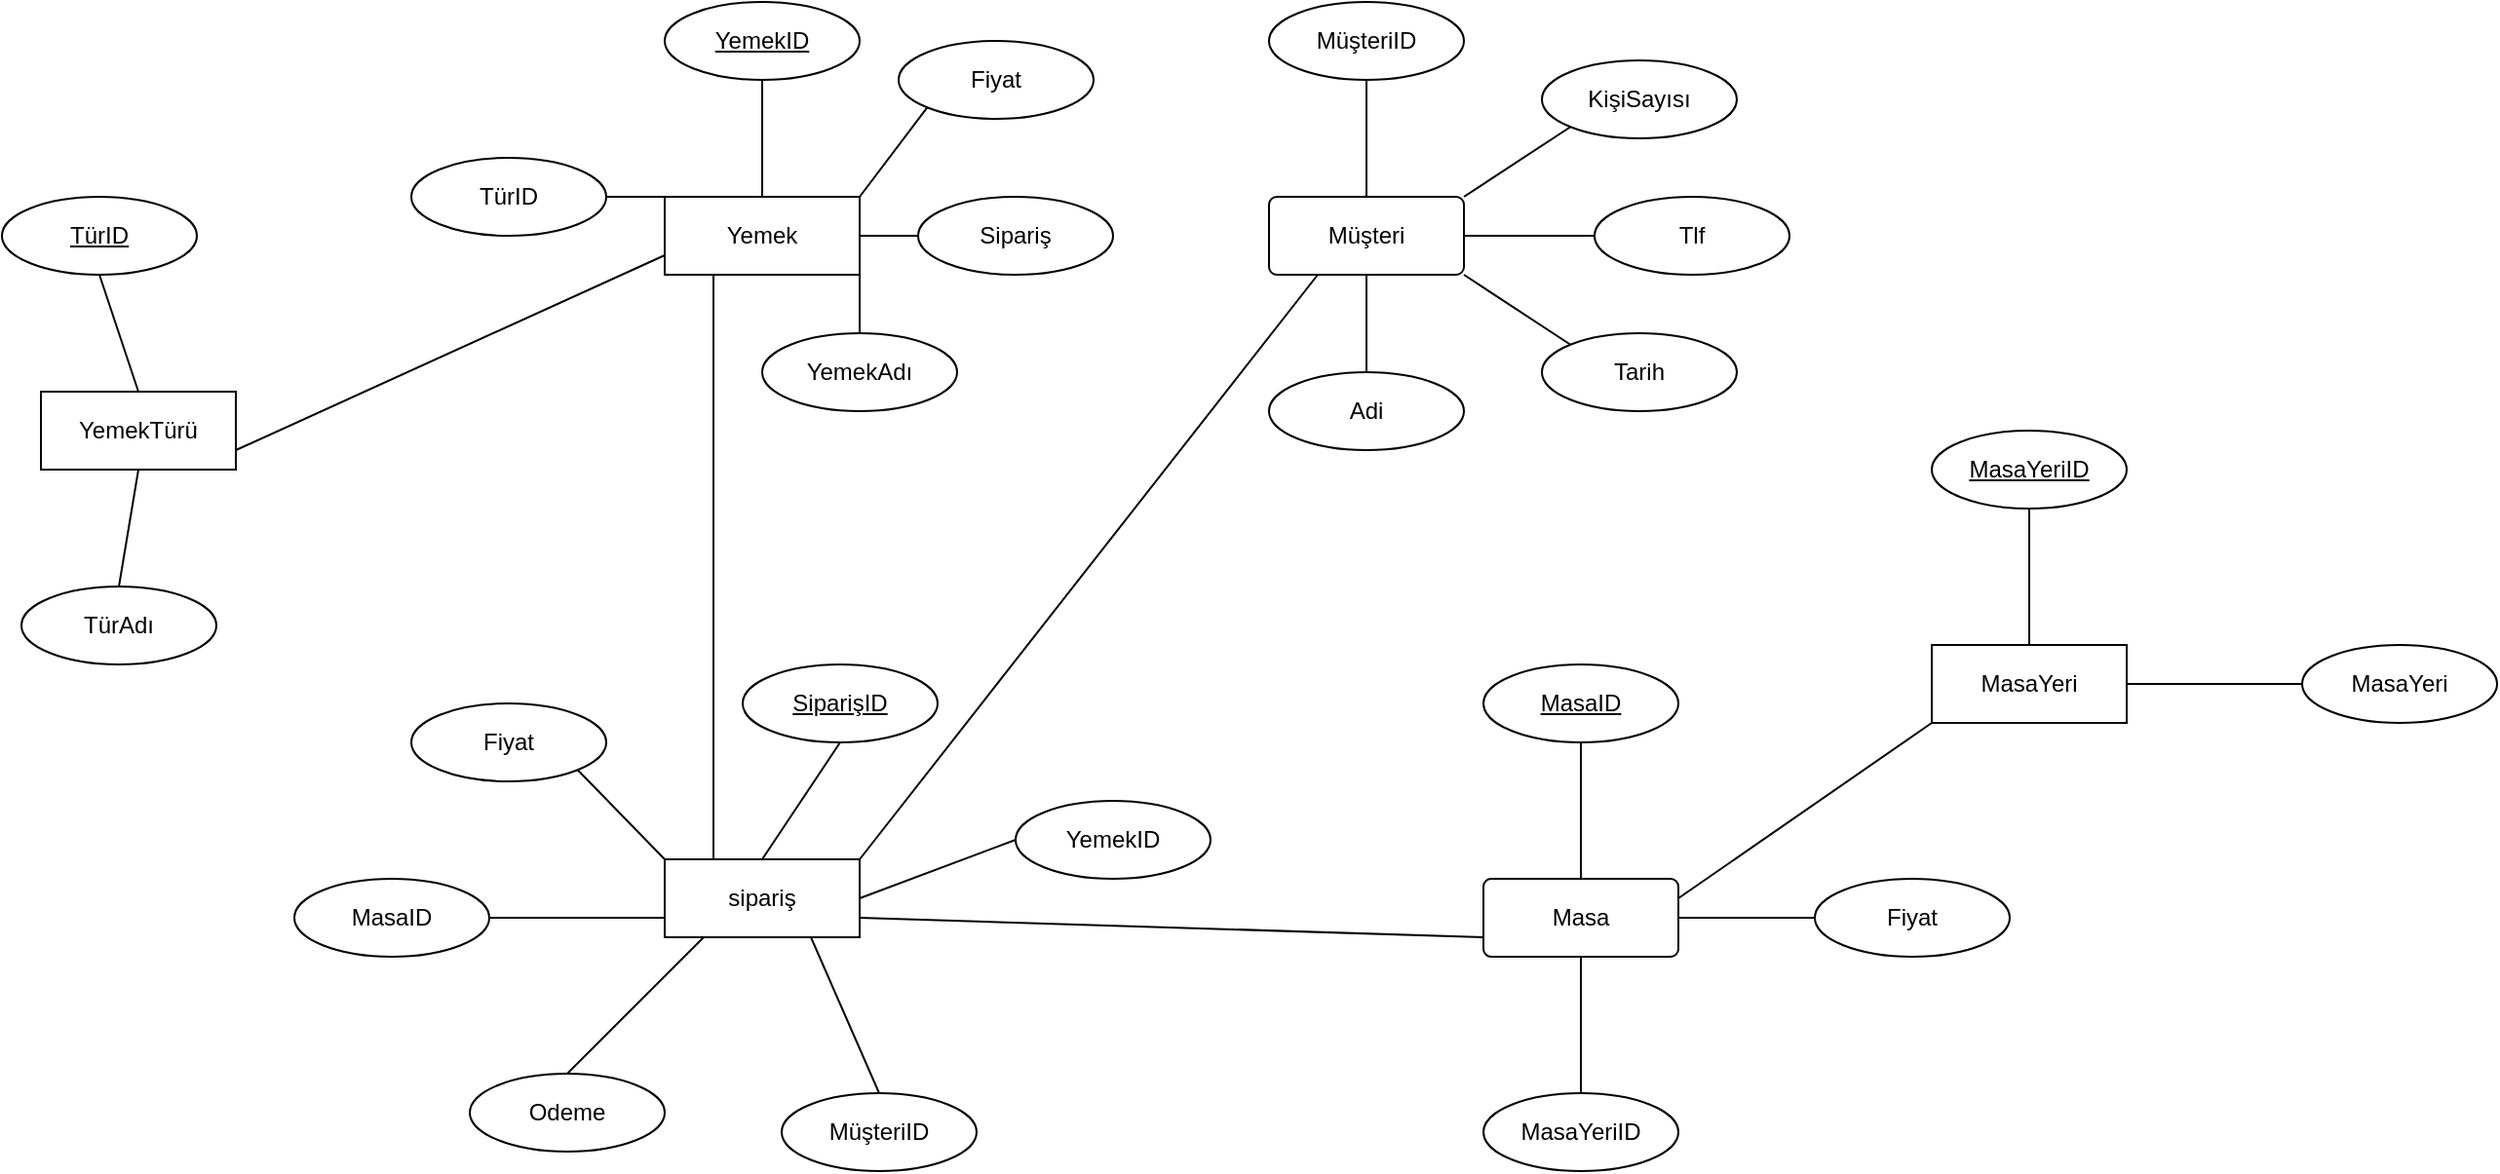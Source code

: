 <mxfile version="24.6.0" type="github">
  <diagram name="Sayfa -1" id="C7PclCUnVI89lyp_yTlf">
    <mxGraphModel dx="2333" dy="1193" grid="1" gridSize="10" guides="1" tooltips="1" connect="1" arrows="1" fold="1" page="1" pageScale="1" pageWidth="827" pageHeight="1169" math="0" shadow="0">
      <root>
        <mxCell id="0" />
        <mxCell id="1" parent="0" />
        <mxCell id="a9PusUs5zdlEalytJoc7-1" value="Yemek" style="whiteSpace=wrap;html=1;align=center;" vertex="1" parent="1">
          <mxGeometry x="350" y="260" width="100" height="40" as="geometry" />
        </mxCell>
        <mxCell id="a9PusUs5zdlEalytJoc7-2" value="YemekTürü" style="whiteSpace=wrap;html=1;align=center;" vertex="1" parent="1">
          <mxGeometry x="30" y="360" width="100" height="40" as="geometry" />
        </mxCell>
        <mxCell id="a9PusUs5zdlEalytJoc7-3" value="TürAdı" style="ellipse;whiteSpace=wrap;html=1;align=center;" vertex="1" parent="1">
          <mxGeometry x="20" y="460" width="100" height="40" as="geometry" />
        </mxCell>
        <mxCell id="a9PusUs5zdlEalytJoc7-4" value="TürID" style="ellipse;whiteSpace=wrap;html=1;align=center;fontStyle=4;" vertex="1" parent="1">
          <mxGeometry x="10" y="260" width="100" height="40" as="geometry" />
        </mxCell>
        <mxCell id="a9PusUs5zdlEalytJoc7-5" value="YemekAdı" style="ellipse;whiteSpace=wrap;html=1;align=center;" vertex="1" parent="1">
          <mxGeometry x="400" y="330" width="100" height="40" as="geometry" />
        </mxCell>
        <mxCell id="a9PusUs5zdlEalytJoc7-6" value="YemekID" style="ellipse;whiteSpace=wrap;html=1;align=center;fontStyle=4;" vertex="1" parent="1">
          <mxGeometry x="350" y="160" width="100" height="40" as="geometry" />
        </mxCell>
        <mxCell id="a9PusUs5zdlEalytJoc7-7" value="TürID" style="ellipse;whiteSpace=wrap;html=1;align=center;" vertex="1" parent="1">
          <mxGeometry x="220" y="240" width="100" height="40" as="geometry" />
        </mxCell>
        <mxCell id="a9PusUs5zdlEalytJoc7-8" value="Müşteri" style="rounded=1;arcSize=10;whiteSpace=wrap;html=1;align=center;" vertex="1" parent="1">
          <mxGeometry x="660" y="260" width="100" height="40" as="geometry" />
        </mxCell>
        <mxCell id="a9PusUs5zdlEalytJoc7-9" value="MüşteriID" style="ellipse;whiteSpace=wrap;html=1;align=center;" vertex="1" parent="1">
          <mxGeometry x="660" y="160" width="100" height="40" as="geometry" />
        </mxCell>
        <mxCell id="a9PusUs5zdlEalytJoc7-10" value="Adi" style="ellipse;whiteSpace=wrap;html=1;align=center;" vertex="1" parent="1">
          <mxGeometry x="660" y="350" width="100" height="40" as="geometry" />
        </mxCell>
        <mxCell id="a9PusUs5zdlEalytJoc7-11" value="Tlf&lt;span style=&quot;color: rgba(0, 0, 0, 0); font-family: monospace; font-size: 0px; text-align: start; text-wrap: nowrap;&quot;&gt;%3CmxGraphModel%3E%3Croot%3E%3CmxCell%20id%3D%220%22%2F%3E%3CmxCell%20id%3D%221%22%20parent%3D%220%22%2F%3E%3CmxCell%20id%3D%222%22%20value%3D%22Adi%22%20style%3D%22ellipse%3BwhiteSpace%3Dwrap%3Bhtml%3D1%3Balign%3Dcenter%3B%22%20vertex%3D%221%22%20parent%3D%221%22%3E%3CmxGeometry%20x%3D%22660%22%20y%3D%22360%22%20width%3D%22100%22%20height%3D%2240%22%20as%3D%22geometry%22%2F%3E%3C%2FmxCell%3E%3C%2Froot%3E%3C%2FmxGraphModel%3E&lt;/span&gt;" style="ellipse;whiteSpace=wrap;html=1;align=center;" vertex="1" parent="1">
          <mxGeometry x="827" y="260" width="100" height="40" as="geometry" />
        </mxCell>
        <mxCell id="a9PusUs5zdlEalytJoc7-12" value="Sipariş&lt;span style=&quot;color: rgba(0, 0, 0, 0); font-family: monospace; font-size: 0px; text-align: start; text-wrap: nowrap;&quot;&gt;%3CmxGraphModel%3E%3Croot%3E%3CmxCell%20id%3D%220%22%2F%3E%3CmxCell%20id%3D%221%22%20parent%3D%220%22%2F%3E%3CmxCell%20id%3D%222%22%20value%3D%22Adi%22%20style%3D%22ellipse%3BwhiteSpace%3Dwrap%3Bhtml%3D1%3Balign%3Dcenter%3B%22%20vertex%3D%221%22%20parent%3D%221%22%3E%3CmxGeometry%20x%3D%22660%22%20y%3D%22360%22%20width%3D%22100%22%20height%3D%2240%22%20as%3D%22geometry%22%2F%3E%3C%2FmxCell%3E%3C%2Froot%3E%3C%2FmxGraphModel%3E&lt;/span&gt;&lt;span style=&quot;color: rgba(0, 0, 0, 0); font-family: monospace; font-size: 0px; text-align: start; text-wrap: nowrap;&quot;&gt;%3CmxGraphModel%3E%3Croot%3E%3CmxCell%20id%3D%220%22%2F%3E%3CmxCell%20id%3D%221%22%20parent%3D%220%22%2F%3E%3CmxCell%20id%3D%222%22%20value%3D%22Adi%22%20style%3D%22ellipse%3BwhiteSpace%3Dwrap%3Bhtml%3D1%3Balign%3Dcenter%3B%22%20vertex%3D%221%22%20parent%3D%221%22%3E%3CmxGeometry%20x%3D%22660%22%20y%3D%22360%22%20width%3D%22100%22%20height%3D%2240%22%20as%3D%22geometry%22%2F%3E%3C%2FmxCell%3E%3C%2Froot%3E%3C%2FmxGraphModel%3E&lt;/span&gt;" style="ellipse;whiteSpace=wrap;html=1;align=center;" vertex="1" parent="1">
          <mxGeometry x="480" y="260" width="100" height="40" as="geometry" />
        </mxCell>
        <mxCell id="a9PusUs5zdlEalytJoc7-13" value="KişiSayısı" style="ellipse;whiteSpace=wrap;html=1;align=center;" vertex="1" parent="1">
          <mxGeometry x="800" y="190" width="100" height="40" as="geometry" />
        </mxCell>
        <mxCell id="a9PusUs5zdlEalytJoc7-14" value="Tarih" style="ellipse;whiteSpace=wrap;html=1;align=center;" vertex="1" parent="1">
          <mxGeometry x="800" y="330" width="100" height="40" as="geometry" />
        </mxCell>
        <mxCell id="a9PusUs5zdlEalytJoc7-15" value="sipariş" style="whiteSpace=wrap;html=1;align=center;" vertex="1" parent="1">
          <mxGeometry x="350" y="600" width="100" height="40" as="geometry" />
        </mxCell>
        <mxCell id="a9PusUs5zdlEalytJoc7-16" value="SiparişID" style="ellipse;whiteSpace=wrap;html=1;align=center;fontStyle=4;" vertex="1" parent="1">
          <mxGeometry x="390" y="500" width="100" height="40" as="geometry" />
        </mxCell>
        <mxCell id="a9PusUs5zdlEalytJoc7-18" value="Odeme" style="ellipse;whiteSpace=wrap;html=1;align=center;" vertex="1" parent="1">
          <mxGeometry x="250" y="710" width="100" height="40" as="geometry" />
        </mxCell>
        <mxCell id="a9PusUs5zdlEalytJoc7-19" value="MüşteriID" style="ellipse;whiteSpace=wrap;html=1;align=center;" vertex="1" parent="1">
          <mxGeometry x="410" y="720" width="100" height="40" as="geometry" />
        </mxCell>
        <mxCell id="a9PusUs5zdlEalytJoc7-20" value="YemekID" style="ellipse;whiteSpace=wrap;html=1;align=center;" vertex="1" parent="1">
          <mxGeometry x="530" y="570" width="100" height="40" as="geometry" />
        </mxCell>
        <mxCell id="a9PusUs5zdlEalytJoc7-22" value="Masa" style="rounded=1;arcSize=10;whiteSpace=wrap;html=1;align=center;" vertex="1" parent="1">
          <mxGeometry x="770" y="610" width="100" height="40" as="geometry" />
        </mxCell>
        <mxCell id="a9PusUs5zdlEalytJoc7-23" value="MasaID" style="ellipse;whiteSpace=wrap;html=1;align=center;fontStyle=4;" vertex="1" parent="1">
          <mxGeometry x="770" y="500" width="100" height="40" as="geometry" />
        </mxCell>
        <mxCell id="a9PusUs5zdlEalytJoc7-24" value="MasaYeriID" style="ellipse;whiteSpace=wrap;html=1;align=center;" vertex="1" parent="1">
          <mxGeometry x="770" y="720" width="100" height="40" as="geometry" />
        </mxCell>
        <mxCell id="a9PusUs5zdlEalytJoc7-26" value="Fiyat" style="ellipse;whiteSpace=wrap;html=1;align=center;" vertex="1" parent="1">
          <mxGeometry x="940" y="610" width="100" height="40" as="geometry" />
        </mxCell>
        <mxCell id="a9PusUs5zdlEalytJoc7-27" value="Fiyat" style="ellipse;whiteSpace=wrap;html=1;align=center;" vertex="1" parent="1">
          <mxGeometry x="470" y="180" width="100" height="40" as="geometry" />
        </mxCell>
        <mxCell id="a9PusUs5zdlEalytJoc7-28" value="Fiyat" style="ellipse;whiteSpace=wrap;html=1;align=center;" vertex="1" parent="1">
          <mxGeometry x="220" y="520" width="100" height="40" as="geometry" />
        </mxCell>
        <mxCell id="a9PusUs5zdlEalytJoc7-29" value="MasaYeri" style="whiteSpace=wrap;html=1;align=center;" vertex="1" parent="1">
          <mxGeometry x="1000" y="490" width="100" height="40" as="geometry" />
        </mxCell>
        <mxCell id="a9PusUs5zdlEalytJoc7-30" value="MasaYeriID" style="ellipse;whiteSpace=wrap;html=1;align=center;fontStyle=4;" vertex="1" parent="1">
          <mxGeometry x="1000" y="380" width="100" height="40" as="geometry" />
        </mxCell>
        <mxCell id="a9PusUs5zdlEalytJoc7-31" value="MasaYeri" style="ellipse;whiteSpace=wrap;html=1;align=center;" vertex="1" parent="1">
          <mxGeometry x="1190" y="490" width="100" height="40" as="geometry" />
        </mxCell>
        <mxCell id="a9PusUs5zdlEalytJoc7-32" value="" style="endArrow=none;html=1;rounded=0;entryX=0;entryY=0.5;entryDx=0;entryDy=0;exitX=1;exitY=0.5;exitDx=0;exitDy=0;" edge="1" parent="1" source="a9PusUs5zdlEalytJoc7-29" target="a9PusUs5zdlEalytJoc7-31">
          <mxGeometry relative="1" as="geometry">
            <mxPoint x="710" y="600" as="sourcePoint" />
            <mxPoint x="870" y="600" as="targetPoint" />
          </mxGeometry>
        </mxCell>
        <mxCell id="a9PusUs5zdlEalytJoc7-33" value="" style="endArrow=none;html=1;rounded=0;exitX=0.5;exitY=0;exitDx=0;exitDy=0;entryX=0.2;entryY=1;entryDx=0;entryDy=0;entryPerimeter=0;" edge="1" parent="1" source="a9PusUs5zdlEalytJoc7-18" target="a9PusUs5zdlEalytJoc7-15">
          <mxGeometry relative="1" as="geometry">
            <mxPoint x="790" y="570" as="sourcePoint" />
            <mxPoint x="370" y="650" as="targetPoint" />
          </mxGeometry>
        </mxCell>
        <mxCell id="a9PusUs5zdlEalytJoc7-34" value="" style="endArrow=none;html=1;rounded=0;exitX=0.5;exitY=1;exitDx=0;exitDy=0;entryX=0.5;entryY=0;entryDx=0;entryDy=0;" edge="1" parent="1" source="a9PusUs5zdlEalytJoc7-16" target="a9PusUs5zdlEalytJoc7-15">
          <mxGeometry relative="1" as="geometry">
            <mxPoint x="420" y="570" as="sourcePoint" />
            <mxPoint x="580" y="570" as="targetPoint" />
          </mxGeometry>
        </mxCell>
        <mxCell id="a9PusUs5zdlEalytJoc7-35" value="" style="endArrow=none;html=1;rounded=0;exitX=0.75;exitY=1;exitDx=0;exitDy=0;entryX=0.5;entryY=0;entryDx=0;entryDy=0;" edge="1" parent="1" source="a9PusUs5zdlEalytJoc7-15" target="a9PusUs5zdlEalytJoc7-19">
          <mxGeometry relative="1" as="geometry">
            <mxPoint x="790" y="570" as="sourcePoint" />
            <mxPoint x="950" y="570" as="targetPoint" />
          </mxGeometry>
        </mxCell>
        <mxCell id="a9PusUs5zdlEalytJoc7-36" value="" style="endArrow=none;html=1;rounded=0;exitX=1;exitY=0.5;exitDx=0;exitDy=0;entryX=0;entryY=0.5;entryDx=0;entryDy=0;" edge="1" parent="1" source="a9PusUs5zdlEalytJoc7-15" target="a9PusUs5zdlEalytJoc7-20">
          <mxGeometry relative="1" as="geometry">
            <mxPoint x="790" y="570" as="sourcePoint" />
            <mxPoint x="950" y="570" as="targetPoint" />
          </mxGeometry>
        </mxCell>
        <mxCell id="a9PusUs5zdlEalytJoc7-37" value="" style="endArrow=none;html=1;rounded=0;exitX=0.5;exitY=0;exitDx=0;exitDy=0;entryX=0.5;entryY=1;entryDx=0;entryDy=0;" edge="1" parent="1" source="a9PusUs5zdlEalytJoc7-24" target="a9PusUs5zdlEalytJoc7-22">
          <mxGeometry relative="1" as="geometry">
            <mxPoint x="790" y="570" as="sourcePoint" />
            <mxPoint x="950" y="570" as="targetPoint" />
          </mxGeometry>
        </mxCell>
        <mxCell id="a9PusUs5zdlEalytJoc7-38" value="" style="endArrow=none;html=1;rounded=0;entryX=0.5;entryY=0;entryDx=0;entryDy=0;" edge="1" parent="1" source="a9PusUs5zdlEalytJoc7-23" target="a9PusUs5zdlEalytJoc7-22">
          <mxGeometry relative="1" as="geometry">
            <mxPoint x="790" y="570" as="sourcePoint" />
            <mxPoint x="950" y="570" as="targetPoint" />
          </mxGeometry>
        </mxCell>
        <mxCell id="a9PusUs5zdlEalytJoc7-39" value="" style="endArrow=none;html=1;rounded=0;entryX=0;entryY=0.5;entryDx=0;entryDy=0;exitX=1;exitY=0.5;exitDx=0;exitDy=0;" edge="1" parent="1" source="a9PusUs5zdlEalytJoc7-22" target="a9PusUs5zdlEalytJoc7-26">
          <mxGeometry relative="1" as="geometry">
            <mxPoint x="790" y="570" as="sourcePoint" />
            <mxPoint x="950" y="570" as="targetPoint" />
          </mxGeometry>
        </mxCell>
        <mxCell id="a9PusUs5zdlEalytJoc7-40" value="" style="endArrow=none;html=1;rounded=0;entryX=0;entryY=1;entryDx=0;entryDy=0;exitX=1;exitY=0.25;exitDx=0;exitDy=0;" edge="1" parent="1" source="a9PusUs5zdlEalytJoc7-22" target="a9PusUs5zdlEalytJoc7-29">
          <mxGeometry relative="1" as="geometry">
            <mxPoint x="790" y="570" as="sourcePoint" />
            <mxPoint x="950" y="570" as="targetPoint" />
          </mxGeometry>
        </mxCell>
        <mxCell id="a9PusUs5zdlEalytJoc7-41" value="" style="endArrow=none;html=1;rounded=0;entryX=0.5;entryY=1;entryDx=0;entryDy=0;exitX=0.5;exitY=0;exitDx=0;exitDy=0;" edge="1" parent="1" source="a9PusUs5zdlEalytJoc7-29" target="a9PusUs5zdlEalytJoc7-30">
          <mxGeometry relative="1" as="geometry">
            <mxPoint x="710" y="600" as="sourcePoint" />
            <mxPoint x="870" y="600" as="targetPoint" />
          </mxGeometry>
        </mxCell>
        <mxCell id="a9PusUs5zdlEalytJoc7-42" value="" style="endArrow=none;html=1;rounded=0;exitX=0;exitY=1;exitDx=0;exitDy=0;entryX=1;entryY=0;entryDx=0;entryDy=0;" edge="1" parent="1" source="a9PusUs5zdlEalytJoc7-27" target="a9PusUs5zdlEalytJoc7-1">
          <mxGeometry relative="1" as="geometry">
            <mxPoint x="390" y="500" as="sourcePoint" />
            <mxPoint x="550" y="500" as="targetPoint" />
          </mxGeometry>
        </mxCell>
        <mxCell id="a9PusUs5zdlEalytJoc7-43" value="" style="endArrow=none;html=1;rounded=0;exitX=0.5;exitY=1;exitDx=0;exitDy=0;entryX=0.5;entryY=0;entryDx=0;entryDy=0;" edge="1" parent="1" source="a9PusUs5zdlEalytJoc7-6" target="a9PusUs5zdlEalytJoc7-1">
          <mxGeometry relative="1" as="geometry">
            <mxPoint x="390" y="500" as="sourcePoint" />
            <mxPoint x="550" y="500" as="targetPoint" />
          </mxGeometry>
        </mxCell>
        <mxCell id="a9PusUs5zdlEalytJoc7-44" value="" style="endArrow=none;html=1;rounded=0;entryX=0;entryY=0.5;entryDx=0;entryDy=0;exitX=1;exitY=0.5;exitDx=0;exitDy=0;" edge="1" parent="1" source="a9PusUs5zdlEalytJoc7-1" target="a9PusUs5zdlEalytJoc7-12">
          <mxGeometry relative="1" as="geometry">
            <mxPoint x="390" y="500" as="sourcePoint" />
            <mxPoint x="550" y="500" as="targetPoint" />
          </mxGeometry>
        </mxCell>
        <mxCell id="a9PusUs5zdlEalytJoc7-45" value="" style="endArrow=none;html=1;rounded=0;exitX=1;exitY=0.5;exitDx=0;exitDy=0;entryX=0;entryY=0;entryDx=0;entryDy=0;" edge="1" parent="1" source="a9PusUs5zdlEalytJoc7-7" target="a9PusUs5zdlEalytJoc7-1">
          <mxGeometry relative="1" as="geometry">
            <mxPoint x="390" y="500" as="sourcePoint" />
            <mxPoint x="550" y="500" as="targetPoint" />
          </mxGeometry>
        </mxCell>
        <mxCell id="a9PusUs5zdlEalytJoc7-46" value="" style="endArrow=none;html=1;rounded=0;exitX=0.5;exitY=0;exitDx=0;exitDy=0;entryX=0.5;entryY=1;entryDx=0;entryDy=0;" edge="1" parent="1" source="a9PusUs5zdlEalytJoc7-2" target="a9PusUs5zdlEalytJoc7-4">
          <mxGeometry relative="1" as="geometry">
            <mxPoint x="340" y="600" as="sourcePoint" />
            <mxPoint x="500" y="600" as="targetPoint" />
          </mxGeometry>
        </mxCell>
        <mxCell id="a9PusUs5zdlEalytJoc7-47" value="" style="endArrow=none;html=1;rounded=0;entryX=1;entryY=1;entryDx=0;entryDy=0;exitX=0.5;exitY=0;exitDx=0;exitDy=0;" edge="1" parent="1" source="a9PusUs5zdlEalytJoc7-5" target="a9PusUs5zdlEalytJoc7-1">
          <mxGeometry relative="1" as="geometry">
            <mxPoint x="200" y="410" as="sourcePoint" />
            <mxPoint x="360" y="410" as="targetPoint" />
          </mxGeometry>
        </mxCell>
        <mxCell id="a9PusUs5zdlEalytJoc7-48" value="" style="endArrow=none;html=1;rounded=0;exitX=0.5;exitY=1;exitDx=0;exitDy=0;entryX=0.5;entryY=0;entryDx=0;entryDy=0;" edge="1" parent="1" source="a9PusUs5zdlEalytJoc7-2" target="a9PusUs5zdlEalytJoc7-3">
          <mxGeometry relative="1" as="geometry">
            <mxPoint x="340" y="600" as="sourcePoint" />
            <mxPoint x="500" y="600" as="targetPoint" />
          </mxGeometry>
        </mxCell>
        <mxCell id="a9PusUs5zdlEalytJoc7-49" value="" style="endArrow=none;html=1;rounded=0;exitX=1;exitY=1;exitDx=0;exitDy=0;entryX=0;entryY=0;entryDx=0;entryDy=0;" edge="1" parent="1" source="a9PusUs5zdlEalytJoc7-28" target="a9PusUs5zdlEalytJoc7-15">
          <mxGeometry relative="1" as="geometry">
            <mxPoint x="400" y="500" as="sourcePoint" />
            <mxPoint x="560" y="500" as="targetPoint" />
          </mxGeometry>
        </mxCell>
        <mxCell id="a9PusUs5zdlEalytJoc7-52" value="" style="endArrow=none;html=1;rounded=0;exitX=1;exitY=0;exitDx=0;exitDy=0;entryX=0.25;entryY=1;entryDx=0;entryDy=0;" edge="1" parent="1" source="a9PusUs5zdlEalytJoc7-15" target="a9PusUs5zdlEalytJoc7-8">
          <mxGeometry relative="1" as="geometry">
            <mxPoint x="650" y="390" as="sourcePoint" />
            <mxPoint x="810" y="390" as="targetPoint" />
          </mxGeometry>
        </mxCell>
        <mxCell id="a9PusUs5zdlEalytJoc7-53" value="" style="endArrow=none;html=1;rounded=0;exitX=0.25;exitY=0;exitDx=0;exitDy=0;entryX=0.25;entryY=1;entryDx=0;entryDy=0;" edge="1" parent="1" source="a9PusUs5zdlEalytJoc7-15" target="a9PusUs5zdlEalytJoc7-1">
          <mxGeometry relative="1" as="geometry">
            <mxPoint x="650" y="390" as="sourcePoint" />
            <mxPoint x="810" y="390" as="targetPoint" />
          </mxGeometry>
        </mxCell>
        <mxCell id="a9PusUs5zdlEalytJoc7-54" value="" style="endArrow=none;html=1;rounded=0;exitX=1;exitY=0.75;exitDx=0;exitDy=0;entryX=0;entryY=0.75;entryDx=0;entryDy=0;" edge="1" parent="1" source="a9PusUs5zdlEalytJoc7-2" target="a9PusUs5zdlEalytJoc7-1">
          <mxGeometry relative="1" as="geometry">
            <mxPoint x="650" y="390" as="sourcePoint" />
            <mxPoint x="360" y="320" as="targetPoint" />
          </mxGeometry>
        </mxCell>
        <mxCell id="a9PusUs5zdlEalytJoc7-55" value="" style="endArrow=none;html=1;rounded=0;entryX=0.5;entryY=0;entryDx=0;entryDy=0;exitX=0.5;exitY=1;exitDx=0;exitDy=0;" edge="1" parent="1" source="a9PusUs5zdlEalytJoc7-8" target="a9PusUs5zdlEalytJoc7-10">
          <mxGeometry relative="1" as="geometry">
            <mxPoint x="720" y="310" as="sourcePoint" />
            <mxPoint x="810" y="390" as="targetPoint" />
          </mxGeometry>
        </mxCell>
        <mxCell id="a9PusUs5zdlEalytJoc7-56" value="" style="endArrow=none;html=1;rounded=0;entryX=0;entryY=0;entryDx=0;entryDy=0;exitX=1;exitY=1;exitDx=0;exitDy=0;" edge="1" parent="1" source="a9PusUs5zdlEalytJoc7-8" target="a9PusUs5zdlEalytJoc7-14">
          <mxGeometry relative="1" as="geometry">
            <mxPoint x="650" y="390" as="sourcePoint" />
            <mxPoint x="810" y="390" as="targetPoint" />
          </mxGeometry>
        </mxCell>
        <mxCell id="a9PusUs5zdlEalytJoc7-57" value="" style="endArrow=none;html=1;rounded=0;entryX=0;entryY=0.5;entryDx=0;entryDy=0;exitX=1;exitY=0.5;exitDx=0;exitDy=0;" edge="1" parent="1" source="a9PusUs5zdlEalytJoc7-8" target="a9PusUs5zdlEalytJoc7-11">
          <mxGeometry relative="1" as="geometry">
            <mxPoint x="650" y="390" as="sourcePoint" />
            <mxPoint x="810" y="390" as="targetPoint" />
          </mxGeometry>
        </mxCell>
        <mxCell id="a9PusUs5zdlEalytJoc7-58" value="" style="endArrow=none;html=1;rounded=0;entryX=0;entryY=1;entryDx=0;entryDy=0;exitX=1;exitY=0;exitDx=0;exitDy=0;" edge="1" parent="1" source="a9PusUs5zdlEalytJoc7-8" target="a9PusUs5zdlEalytJoc7-13">
          <mxGeometry relative="1" as="geometry">
            <mxPoint x="650" y="390" as="sourcePoint" />
            <mxPoint x="810" y="390" as="targetPoint" />
          </mxGeometry>
        </mxCell>
        <mxCell id="a9PusUs5zdlEalytJoc7-59" value="" style="endArrow=none;html=1;rounded=0;entryX=0.5;entryY=1;entryDx=0;entryDy=0;exitX=0.5;exitY=0;exitDx=0;exitDy=0;" edge="1" parent="1" source="a9PusUs5zdlEalytJoc7-8" target="a9PusUs5zdlEalytJoc7-9">
          <mxGeometry relative="1" as="geometry">
            <mxPoint x="650" y="390" as="sourcePoint" />
            <mxPoint x="810" y="390" as="targetPoint" />
          </mxGeometry>
        </mxCell>
        <mxCell id="a9PusUs5zdlEalytJoc7-64" value="MasaID" style="ellipse;whiteSpace=wrap;html=1;align=center;" vertex="1" parent="1">
          <mxGeometry x="160" y="610" width="100" height="40" as="geometry" />
        </mxCell>
        <mxCell id="a9PusUs5zdlEalytJoc7-65" value="" style="endArrow=none;html=1;rounded=0;exitX=1;exitY=0.75;exitDx=0;exitDy=0;entryX=0;entryY=0.75;entryDx=0;entryDy=0;" edge="1" parent="1" source="a9PusUs5zdlEalytJoc7-15" target="a9PusUs5zdlEalytJoc7-22">
          <mxGeometry relative="1" as="geometry">
            <mxPoint x="690" y="630" as="sourcePoint" />
            <mxPoint x="850" y="630" as="targetPoint" />
          </mxGeometry>
        </mxCell>
        <mxCell id="a9PusUs5zdlEalytJoc7-66" value="" style="endArrow=none;html=1;rounded=0;exitX=1;exitY=0.5;exitDx=0;exitDy=0;entryX=0;entryY=0.75;entryDx=0;entryDy=0;" edge="1" parent="1" source="a9PusUs5zdlEalytJoc7-64" target="a9PusUs5zdlEalytJoc7-15">
          <mxGeometry relative="1" as="geometry">
            <mxPoint x="720" y="600" as="sourcePoint" />
            <mxPoint x="880" y="600" as="targetPoint" />
          </mxGeometry>
        </mxCell>
      </root>
    </mxGraphModel>
  </diagram>
</mxfile>
